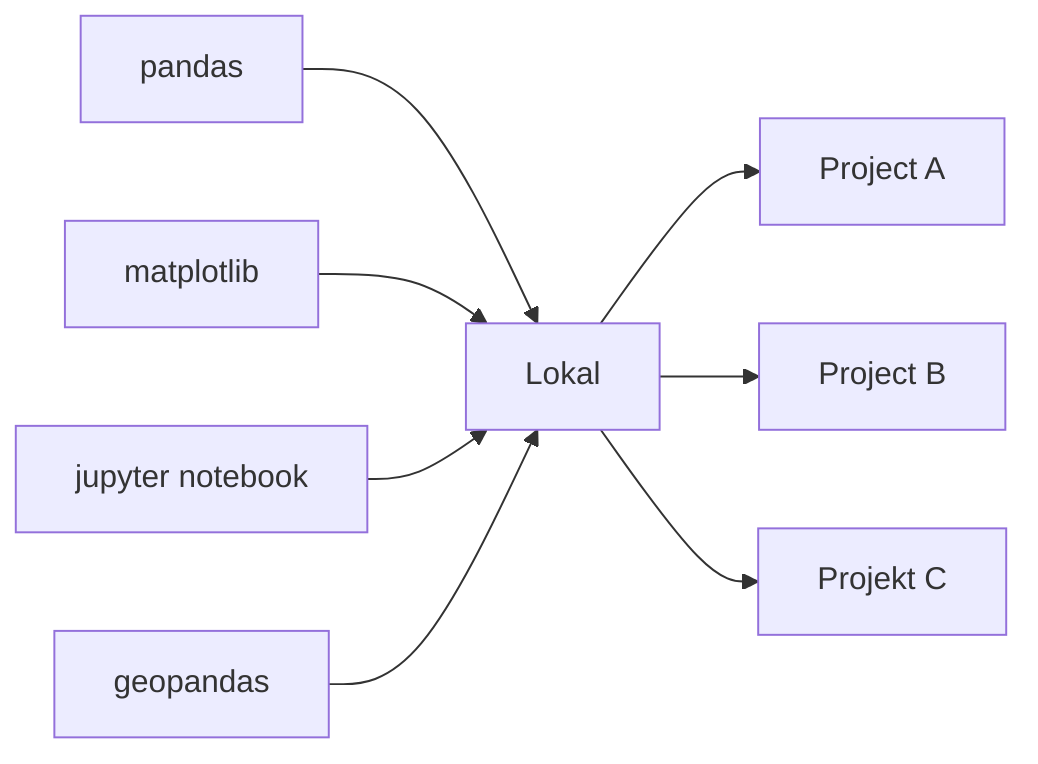 graph LR
    B[pandas] --> A[Lokal]
    C[matplotlib] --> A
    D[jupyter notebook] --> A
    E[geopandas] --> A
    A --> X[Project A]
    A --> Y[Project B]
    A --> Z[Projekt C]